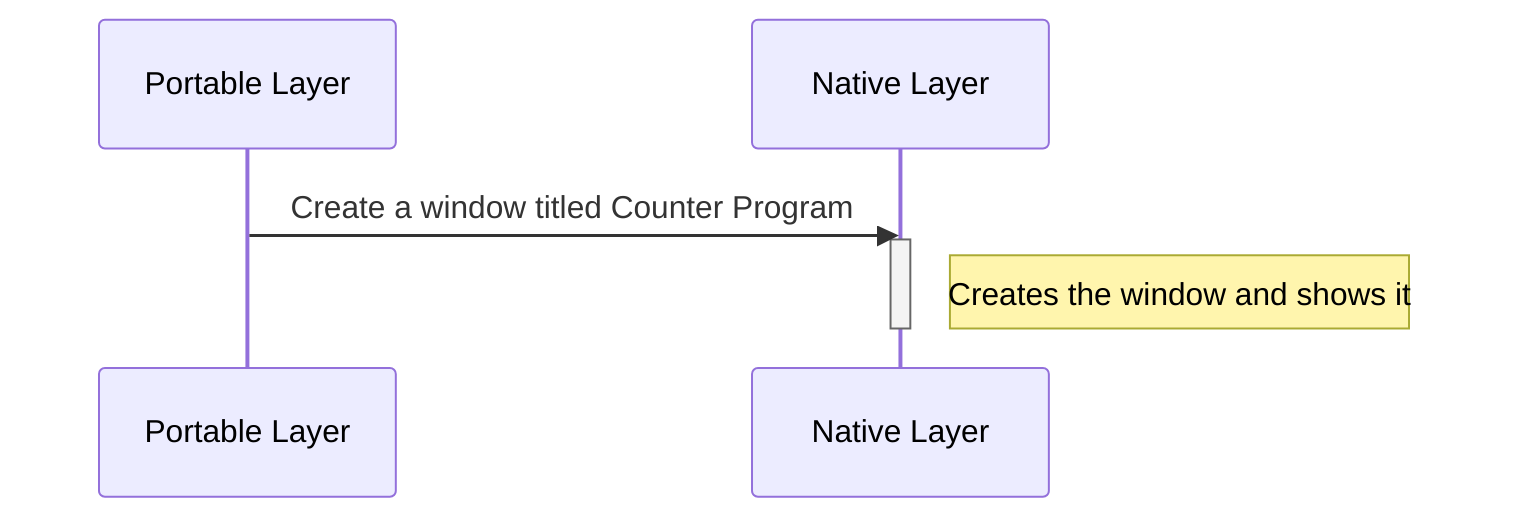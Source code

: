 sequenceDiagram
    Portable Layer->>Native Layer: Create a window titled Counter Program
    activate Native Layer
    note right of Native Layer: Creates the window and shows it
    deactivate Native Layer